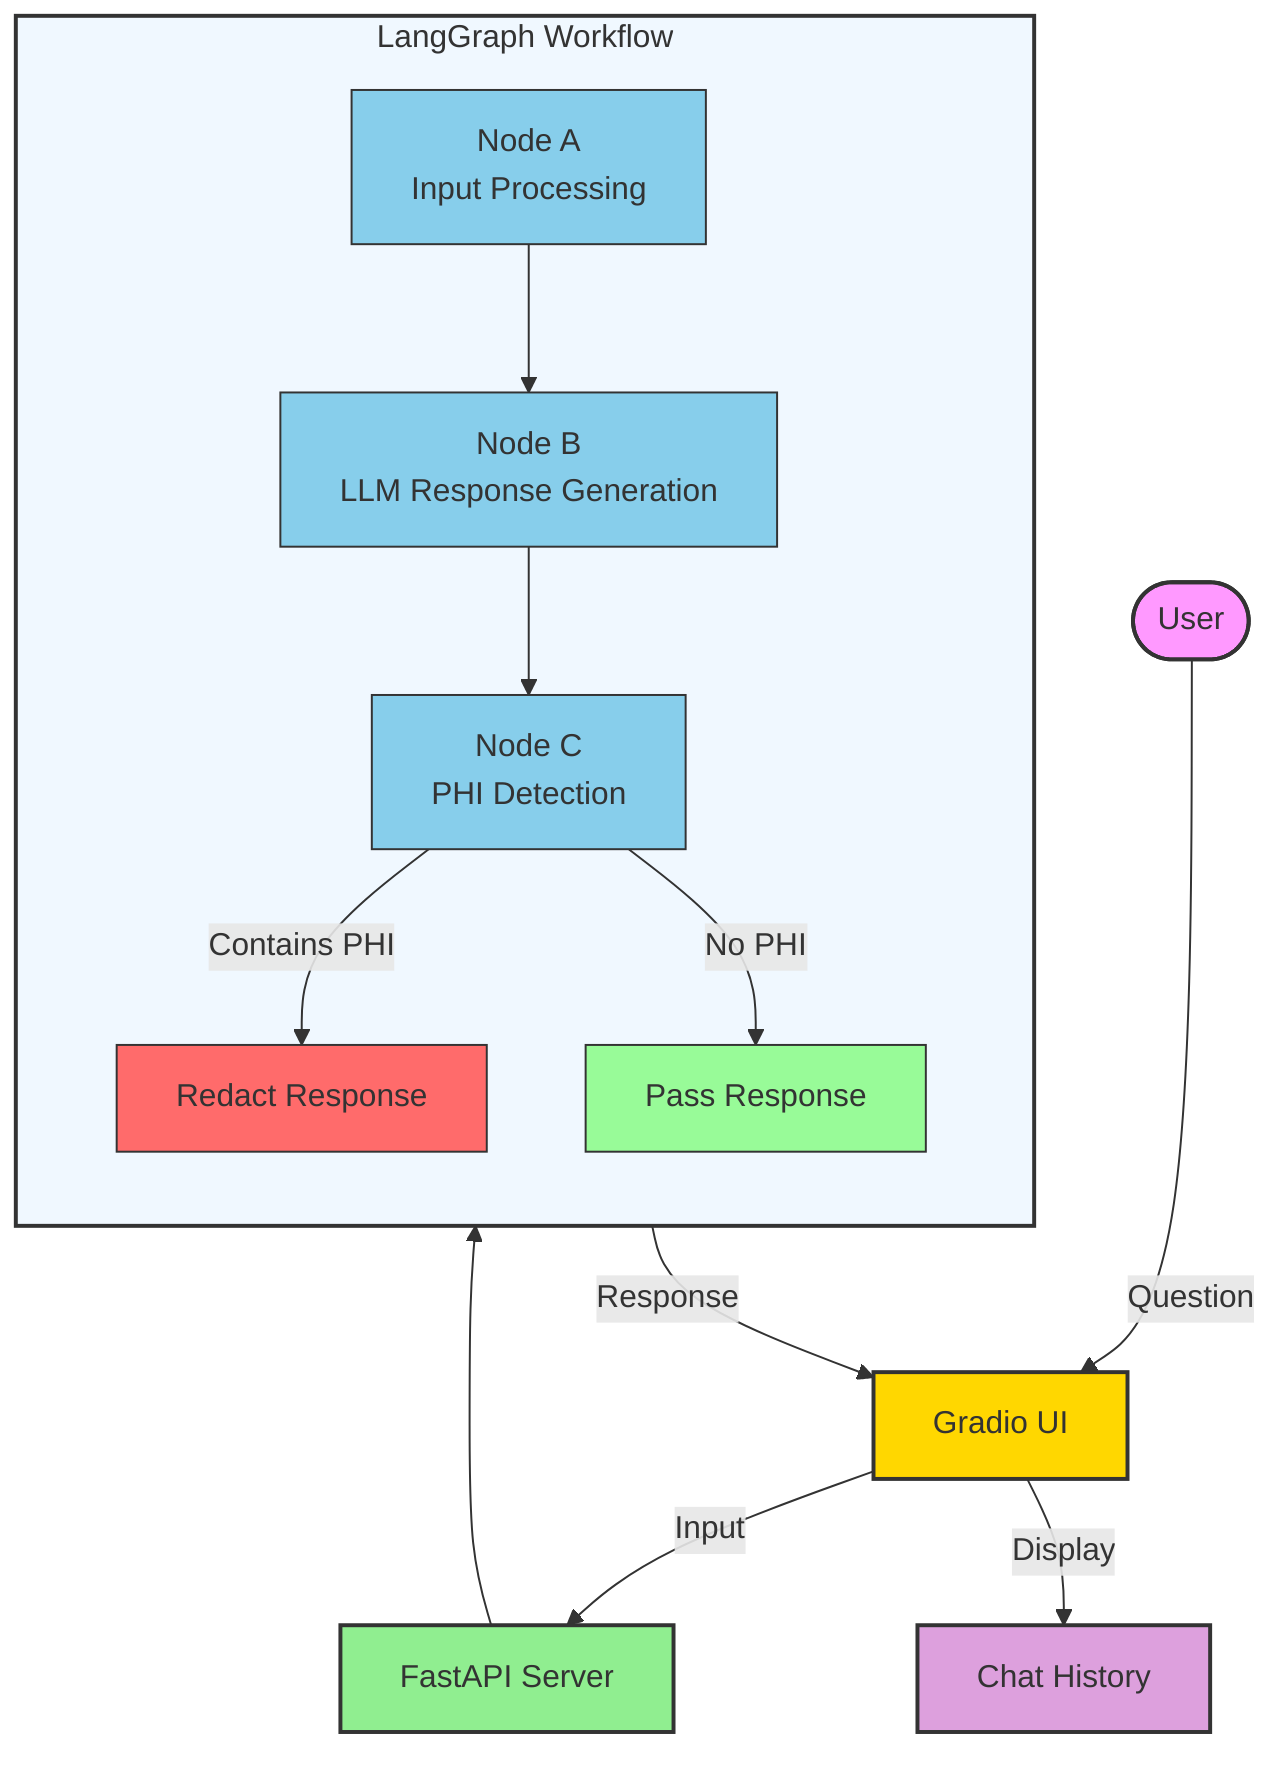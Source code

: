 flowchart TB
    User([User]) --> |Question| UI[Gradio UI]
    UI --> |Input| API[FastAPI Server]
    
    subgraph LangGraph[LangGraph Workflow]
        direction TB
        Node_A[Node A\nInput Processing] --> Node_B[Node B\nLLM Response Generation]
        Node_B --> Node_C[Node C\nPHI Detection]
        Node_C --> |Contains PHI| Redact[Redact Response]
        Node_C --> |No PHI| Pass[Pass Response]
    end
    
    API --> LangGraph
    LangGraph --> |Response| UI
    UI --> |Display| History[Chat History]
    
    style User fill:#f9f,stroke:#333,stroke-width:2px
    style UI fill:#ffd700,stroke:#333,stroke-width:2px
    style API fill:#90ee90,stroke:#333,stroke-width:2px
    style LangGraph fill:#f0f8ff,stroke:#333,stroke-width:2px
    style Node_A fill:#87ceeb,stroke:#333
    style Node_B fill:#87ceeb,stroke:#333
    style Node_C fill:#87ceeb,stroke:#333
    style Redact fill:#ff6b6b,stroke:#333
    style Pass fill:#98fb98,stroke:#333
    style History fill:#dda0dd,stroke:#333,stroke-width:2px